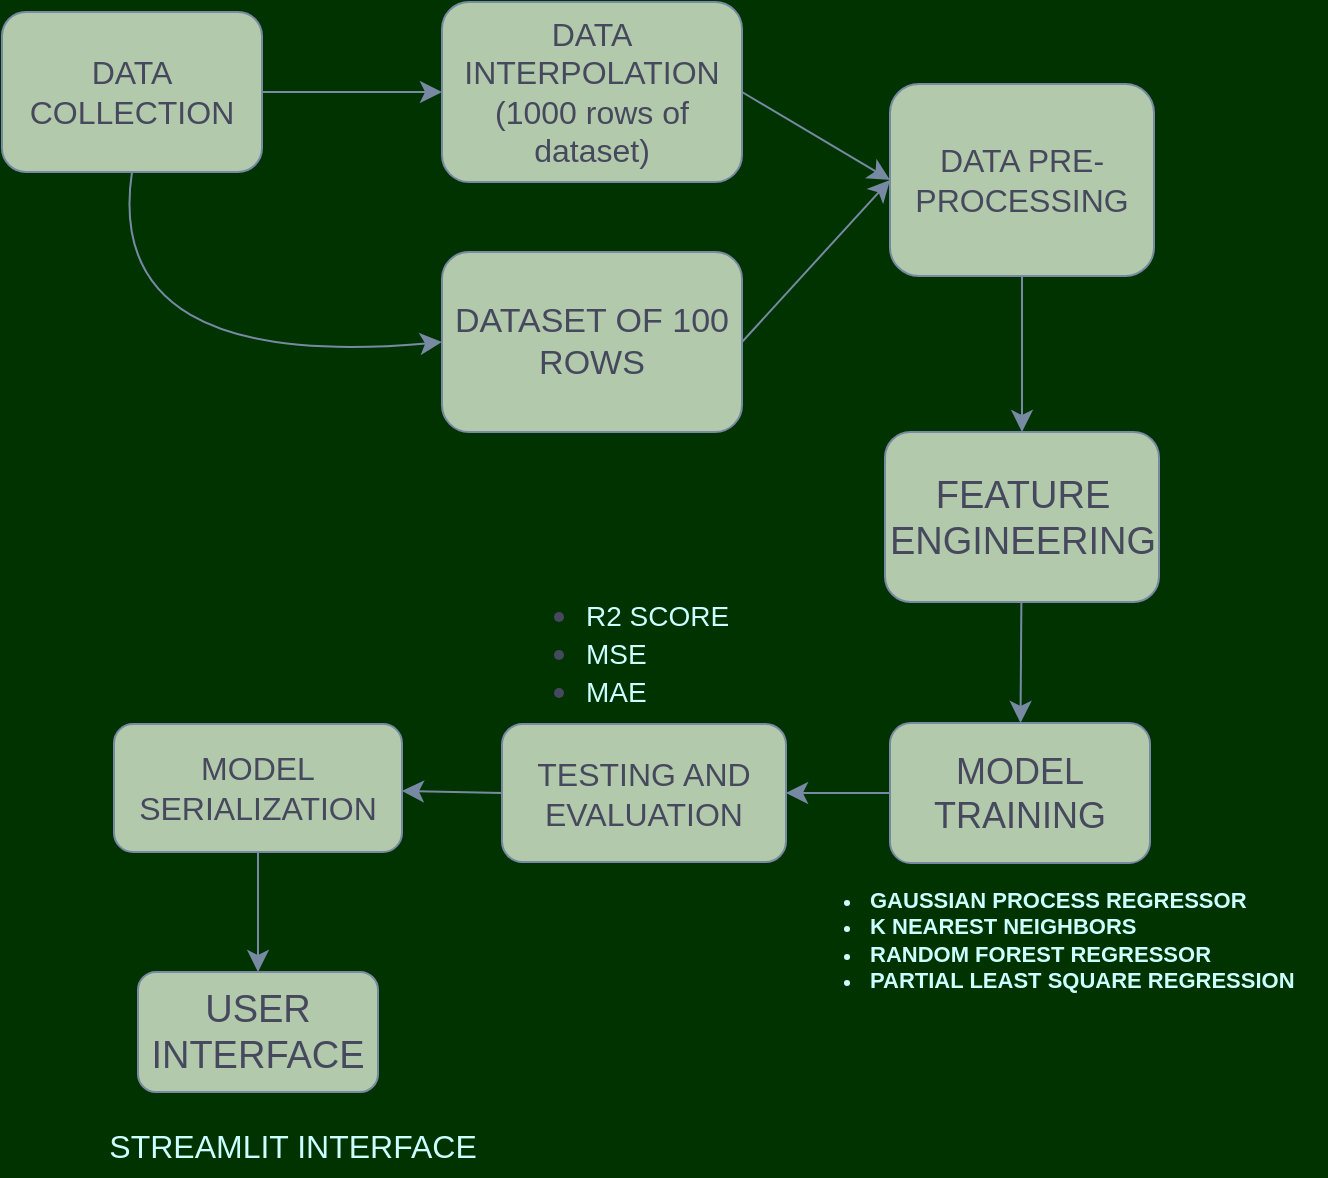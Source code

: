 <mxfile version="26.2.9">
  <diagram id="C5RBs43oDa-KdzZeNtuy" name="Page-1">
    <mxGraphModel dx="948" dy="649" grid="0" gridSize="10" guides="1" tooltips="1" connect="1" arrows="1" fold="1" page="1" pageScale="1" pageWidth="827" pageHeight="1169" background="#003300" math="0" shadow="0" adaptiveColors="simple">
      <root>
        <mxCell id="WIyWlLk6GJQsqaUBKTNV-0" />
        <mxCell id="WIyWlLk6GJQsqaUBKTNV-1" parent="WIyWlLk6GJQsqaUBKTNV-0" />
        <mxCell id="WIyWlLk6GJQsqaUBKTNV-3" value="&lt;font style=&quot;font-size: 16px;&quot;&gt;DATA COLLECTION&lt;/font&gt;" style="rounded=1;whiteSpace=wrap;html=1;fontSize=12;glass=0;strokeWidth=1;shadow=0;fillColor=#B2C9AB;fontColor=#46495D;strokeColor=#788AA3;labelBackgroundColor=none;" parent="WIyWlLk6GJQsqaUBKTNV-1" vertex="1">
          <mxGeometry x="140" y="60" width="130" height="80" as="geometry" />
        </mxCell>
        <mxCell id="khri2hbRAKtngfS6PPLk-0" value="" style="endArrow=classic;html=1;rounded=1;fontSize=12;startSize=8;endSize=8;curved=1;exitX=1;exitY=0.5;exitDx=0;exitDy=0;labelBackgroundColor=none;strokeColor=#788AA3;fontColor=default;" edge="1" parent="WIyWlLk6GJQsqaUBKTNV-1" source="WIyWlLk6GJQsqaUBKTNV-3" target="khri2hbRAKtngfS6PPLk-1">
          <mxGeometry width="50" height="50" relative="1" as="geometry">
            <mxPoint x="220" y="360" as="sourcePoint" />
            <mxPoint x="350" y="100" as="targetPoint" />
          </mxGeometry>
        </mxCell>
        <mxCell id="khri2hbRAKtngfS6PPLk-1" value="&lt;font style=&quot;font-size: 16px;&quot;&gt;DATA INTERPOLATION&lt;/font&gt;&lt;div&gt;&lt;font style=&quot;font-size: 16px;&quot;&gt;(1000 rows of dataset)&lt;/font&gt;&lt;/div&gt;" style="rounded=1;whiteSpace=wrap;html=1;fillColor=#B2C9AB;labelBackgroundColor=none;strokeColor=#788AA3;fontColor=#46495D;" vertex="1" parent="WIyWlLk6GJQsqaUBKTNV-1">
          <mxGeometry x="360" y="55" width="150" height="90" as="geometry" />
        </mxCell>
        <mxCell id="khri2hbRAKtngfS6PPLk-2" value="" style="endArrow=classic;html=1;rounded=1;fontSize=12;startSize=8;endSize=8;curved=1;exitX=1;exitY=0.5;exitDx=0;exitDy=0;entryX=0;entryY=0.5;entryDx=0;entryDy=0;labelBackgroundColor=none;strokeColor=#788AA3;fontColor=default;" edge="1" parent="WIyWlLk6GJQsqaUBKTNV-1" source="khri2hbRAKtngfS6PPLk-1" target="khri2hbRAKtngfS6PPLk-3">
          <mxGeometry width="50" height="50" relative="1" as="geometry">
            <mxPoint x="370" y="360" as="sourcePoint" />
            <mxPoint x="550" y="100" as="targetPoint" />
          </mxGeometry>
        </mxCell>
        <mxCell id="khri2hbRAKtngfS6PPLk-3" value="&lt;font style=&quot;font-size: 16px;&quot;&gt;DATA PRE-PROCESSING&lt;/font&gt;" style="rounded=1;whiteSpace=wrap;html=1;fillColor=#B2C9AB;fontColor=#46495D;strokeColor=#788AA3;labelBackgroundColor=none;" vertex="1" parent="WIyWlLk6GJQsqaUBKTNV-1">
          <mxGeometry x="584" y="96" width="132" height="96" as="geometry" />
        </mxCell>
        <mxCell id="khri2hbRAKtngfS6PPLk-4" value="" style="endArrow=classic;html=1;rounded=1;fontSize=12;startSize=8;endSize=8;curved=1;exitX=0.5;exitY=1;exitDx=0;exitDy=0;entryX=0;entryY=0.5;entryDx=0;entryDy=0;labelBackgroundColor=none;strokeColor=#788AA3;fontColor=default;" edge="1" parent="WIyWlLk6GJQsqaUBKTNV-1" source="WIyWlLk6GJQsqaUBKTNV-3" target="khri2hbRAKtngfS6PPLk-5">
          <mxGeometry width="50" height="50" relative="1" as="geometry">
            <mxPoint x="390" y="360" as="sourcePoint" />
            <mxPoint x="360" y="220" as="targetPoint" />
            <Array as="points">
              <mxPoint x="190" y="240" />
            </Array>
          </mxGeometry>
        </mxCell>
        <mxCell id="khri2hbRAKtngfS6PPLk-5" value="&lt;font style=&quot;font-size: 17px;&quot;&gt;DATASET OF 100 ROWS&lt;/font&gt;" style="rounded=1;whiteSpace=wrap;html=1;fillColor=#B2C9AB;labelBackgroundColor=none;strokeColor=#788AA3;fontColor=#46495D;" vertex="1" parent="WIyWlLk6GJQsqaUBKTNV-1">
          <mxGeometry x="360" y="180" width="150" height="90" as="geometry" />
        </mxCell>
        <mxCell id="khri2hbRAKtngfS6PPLk-6" value="" style="endArrow=classic;html=1;rounded=1;fontSize=12;startSize=8;endSize=8;curved=1;exitX=1;exitY=0.5;exitDx=0;exitDy=0;entryX=0;entryY=0.5;entryDx=0;entryDy=0;labelBackgroundColor=none;strokeColor=#788AA3;fontColor=default;" edge="1" parent="WIyWlLk6GJQsqaUBKTNV-1" source="khri2hbRAKtngfS6PPLk-5" target="khri2hbRAKtngfS6PPLk-3">
          <mxGeometry width="50" height="50" relative="1" as="geometry">
            <mxPoint x="390" y="360" as="sourcePoint" />
            <mxPoint x="440" y="310" as="targetPoint" />
          </mxGeometry>
        </mxCell>
        <mxCell id="khri2hbRAKtngfS6PPLk-7" value="" style="endArrow=classic;html=1;rounded=1;fontSize=12;startSize=8;endSize=8;curved=1;exitX=0.5;exitY=1;exitDx=0;exitDy=0;labelBackgroundColor=none;strokeColor=#788AA3;fontColor=default;" edge="1" parent="WIyWlLk6GJQsqaUBKTNV-1" source="khri2hbRAKtngfS6PPLk-3" target="khri2hbRAKtngfS6PPLk-8">
          <mxGeometry width="50" height="50" relative="1" as="geometry">
            <mxPoint x="570" y="370" as="sourcePoint" />
            <mxPoint x="650" y="280" as="targetPoint" />
          </mxGeometry>
        </mxCell>
        <mxCell id="khri2hbRAKtngfS6PPLk-8" value="&lt;font style=&quot;font-size: 19px;&quot;&gt;FEATURE ENGINEERING&lt;/font&gt;" style="rounded=1;whiteSpace=wrap;html=1;fillColor=#B2C9AB;fontColor=#46495D;strokeColor=#788AA3;labelBackgroundColor=none;" vertex="1" parent="WIyWlLk6GJQsqaUBKTNV-1">
          <mxGeometry x="581.5" y="270" width="137" height="85" as="geometry" />
        </mxCell>
        <mxCell id="khri2hbRAKtngfS6PPLk-9" value="" style="endArrow=classic;html=1;rounded=1;fontSize=12;startSize=8;endSize=8;curved=1;labelBackgroundColor=none;strokeColor=#788AA3;fontColor=default;" edge="1" parent="WIyWlLk6GJQsqaUBKTNV-1" source="khri2hbRAKtngfS6PPLk-8" target="khri2hbRAKtngfS6PPLk-10">
          <mxGeometry width="50" height="50" relative="1" as="geometry">
            <mxPoint x="570" y="370" as="sourcePoint" />
            <mxPoint x="650" y="450" as="targetPoint" />
          </mxGeometry>
        </mxCell>
        <mxCell id="khri2hbRAKtngfS6PPLk-10" value="&lt;font style=&quot;font-size: 18px;&quot;&gt;MODEL TRAINING&lt;/font&gt;" style="rounded=1;whiteSpace=wrap;html=1;fillColor=#B2C9AB;fontColor=#46495D;strokeColor=#788AA3;labelBackgroundColor=none;" vertex="1" parent="WIyWlLk6GJQsqaUBKTNV-1">
          <mxGeometry x="584" y="415.5" width="130" height="70" as="geometry" />
        </mxCell>
        <mxCell id="khri2hbRAKtngfS6PPLk-11" value="" style="endArrow=classic;html=1;rounded=1;fontSize=12;startSize=8;endSize=8;curved=1;exitX=0;exitY=0.5;exitDx=0;exitDy=0;labelBackgroundColor=none;strokeColor=#788AA3;fontColor=default;" edge="1" parent="WIyWlLk6GJQsqaUBKTNV-1" source="khri2hbRAKtngfS6PPLk-10" target="khri2hbRAKtngfS6PPLk-12">
          <mxGeometry width="50" height="50" relative="1" as="geometry">
            <mxPoint x="570" y="370" as="sourcePoint" />
            <mxPoint x="540" y="444" as="targetPoint" />
          </mxGeometry>
        </mxCell>
        <mxCell id="khri2hbRAKtngfS6PPLk-12" value="&lt;font style=&quot;font-size: 16px;&quot;&gt;TESTING AND EVALUATION&lt;/font&gt;" style="rounded=1;whiteSpace=wrap;html=1;fillColor=#B2C9AB;fontColor=#46495D;strokeColor=#788AA3;labelBackgroundColor=none;" vertex="1" parent="WIyWlLk6GJQsqaUBKTNV-1">
          <mxGeometry x="390" y="416" width="142" height="69" as="geometry" />
        </mxCell>
        <mxCell id="khri2hbRAKtngfS6PPLk-13" value="" style="endArrow=classic;html=1;rounded=1;fontSize=12;startSize=8;endSize=8;curved=1;exitX=0;exitY=0.5;exitDx=0;exitDy=0;labelBackgroundColor=none;strokeColor=#788AA3;fontColor=default;" edge="1" parent="WIyWlLk6GJQsqaUBKTNV-1" source="khri2hbRAKtngfS6PPLk-12" target="khri2hbRAKtngfS6PPLk-14">
          <mxGeometry width="50" height="50" relative="1" as="geometry">
            <mxPoint x="350" y="370" as="sourcePoint" />
            <mxPoint x="330" y="450" as="targetPoint" />
          </mxGeometry>
        </mxCell>
        <mxCell id="khri2hbRAKtngfS6PPLk-14" value="&lt;font style=&quot;font-size: 16px;&quot;&gt;MODEL SERIALIZATION&lt;/font&gt;" style="rounded=1;whiteSpace=wrap;html=1;fillColor=#B2C9AB;fontColor=#46495D;strokeColor=#788AA3;labelBackgroundColor=none;" vertex="1" parent="WIyWlLk6GJQsqaUBKTNV-1">
          <mxGeometry x="196" y="416" width="144" height="64" as="geometry" />
        </mxCell>
        <mxCell id="khri2hbRAKtngfS6PPLk-15" value="" style="endArrow=classic;html=1;rounded=1;fontSize=12;startSize=8;endSize=8;curved=1;exitX=0.5;exitY=1;exitDx=0;exitDy=0;labelBackgroundColor=none;strokeColor=#788AA3;fontColor=default;" edge="1" parent="WIyWlLk6GJQsqaUBKTNV-1" source="khri2hbRAKtngfS6PPLk-14" target="khri2hbRAKtngfS6PPLk-16">
          <mxGeometry width="50" height="50" relative="1" as="geometry">
            <mxPoint x="350" y="370" as="sourcePoint" />
            <mxPoint x="280" y="550" as="targetPoint" />
          </mxGeometry>
        </mxCell>
        <mxCell id="khri2hbRAKtngfS6PPLk-16" value="&lt;font style=&quot;font-size: 19px;&quot;&gt;USER INTERFACE&lt;/font&gt;" style="rounded=1;whiteSpace=wrap;html=1;fillColor=#B2C9AB;labelBackgroundColor=none;strokeColor=#788AA3;fontColor=#46495D;" vertex="1" parent="WIyWlLk6GJQsqaUBKTNV-1">
          <mxGeometry x="208" y="540" width="120" height="60" as="geometry" />
        </mxCell>
        <mxCell id="khri2hbRAKtngfS6PPLk-20" value="&lt;ul&gt;&lt;li&gt;&lt;b&gt;&lt;font style=&quot;&quot;&gt;GAUSSIAN PROCESS REGRESSOR&lt;/font&gt;&lt;/b&gt;&lt;/li&gt;&lt;li&gt;&lt;b&gt;&lt;font style=&quot;&quot;&gt;K NEAREST NEIGHBORS&lt;/font&gt;&lt;/b&gt;&lt;/li&gt;&lt;li&gt;&lt;b&gt;&lt;font style=&quot;&quot;&gt;RANDOM FOREST REGRESSOR&lt;/font&gt;&lt;/b&gt;&lt;/li&gt;&lt;li&gt;&lt;b&gt;&lt;font style=&quot;&quot;&gt;PARTIAL LEAST SQUARE REGRESSION&lt;/font&gt;&lt;/b&gt;&lt;/li&gt;&lt;/ul&gt;" style="text;html=1;align=left;verticalAlign=middle;resizable=0;points=[];autosize=1;strokeColor=none;fillColor=none;fontSize=11;labelBackgroundColor=none;fontColor=#CCFFFF;rounded=1;" vertex="1" parent="WIyWlLk6GJQsqaUBKTNV-1">
          <mxGeometry x="532" y="480" width="270" height="87" as="geometry" />
        </mxCell>
        <mxCell id="khri2hbRAKtngfS6PPLk-21" value="&lt;ul&gt;&lt;li&gt;&lt;font style=&quot;font-size: 14px; color: rgb(204, 255, 255);&quot;&gt;R2 SCORE&lt;/font&gt;&lt;/li&gt;&lt;li&gt;&lt;font style=&quot;font-size: 14px; color: rgb(204, 255, 255);&quot;&gt;MSE&lt;/font&gt;&lt;/li&gt;&lt;li&gt;&lt;font style=&quot;font-size: 14px; color: rgb(204, 255, 255);&quot;&gt;MAE&lt;/font&gt;&lt;/li&gt;&lt;/ul&gt;" style="text;html=1;align=left;verticalAlign=middle;resizable=0;points=[];autosize=1;strokeColor=none;fillColor=none;fontSize=16;labelBackgroundColor=none;fontColor=#46495D;rounded=1;" vertex="1" parent="WIyWlLk6GJQsqaUBKTNV-1">
          <mxGeometry x="390" y="329" width="130" height="102" as="geometry" />
        </mxCell>
        <mxCell id="khri2hbRAKtngfS6PPLk-22" value="&lt;font style=&quot;color: rgb(204, 255, 255);&quot;&gt;STREAMLIT INTERFACE&lt;/font&gt;" style="text;html=1;align=center;verticalAlign=middle;resizable=0;points=[];autosize=1;strokeColor=none;fillColor=none;fontSize=16;labelBackgroundColor=none;fontColor=#46495D;rounded=1;" vertex="1" parent="WIyWlLk6GJQsqaUBKTNV-1">
          <mxGeometry x="184" y="611" width="202" height="31" as="geometry" />
        </mxCell>
      </root>
    </mxGraphModel>
  </diagram>
</mxfile>

